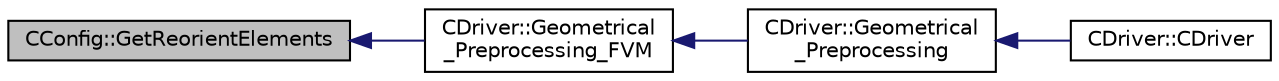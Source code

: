 digraph "CConfig::GetReorientElements"
{
  edge [fontname="Helvetica",fontsize="10",labelfontname="Helvetica",labelfontsize="10"];
  node [fontname="Helvetica",fontsize="10",shape=record];
  rankdir="LR";
  Node11074 [label="CConfig::GetReorientElements",height=0.2,width=0.4,color="black", fillcolor="grey75", style="filled", fontcolor="black"];
  Node11074 -> Node11075 [dir="back",color="midnightblue",fontsize="10",style="solid",fontname="Helvetica"];
  Node11075 [label="CDriver::Geometrical\l_Preprocessing_FVM",height=0.2,width=0.4,color="black", fillcolor="white", style="filled",URL="$class_c_driver.html#a2007d2233a2d935a90140499ec4822a4",tooltip="Geometrical_Preprocessing_FVM. "];
  Node11075 -> Node11076 [dir="back",color="midnightblue",fontsize="10",style="solid",fontname="Helvetica"];
  Node11076 [label="CDriver::Geometrical\l_Preprocessing",height=0.2,width=0.4,color="black", fillcolor="white", style="filled",URL="$class_c_driver.html#ad3d55fa299acdb779a7772bcee249004",tooltip="Construction of the edge-based data structure and the multigrid structure. "];
  Node11076 -> Node11077 [dir="back",color="midnightblue",fontsize="10",style="solid",fontname="Helvetica"];
  Node11077 [label="CDriver::CDriver",height=0.2,width=0.4,color="black", fillcolor="white", style="filled",URL="$class_c_driver.html#a3fca4a013a6efa9bbb38fe78a86b5f3d",tooltip="Constructor of the class. "];
}
